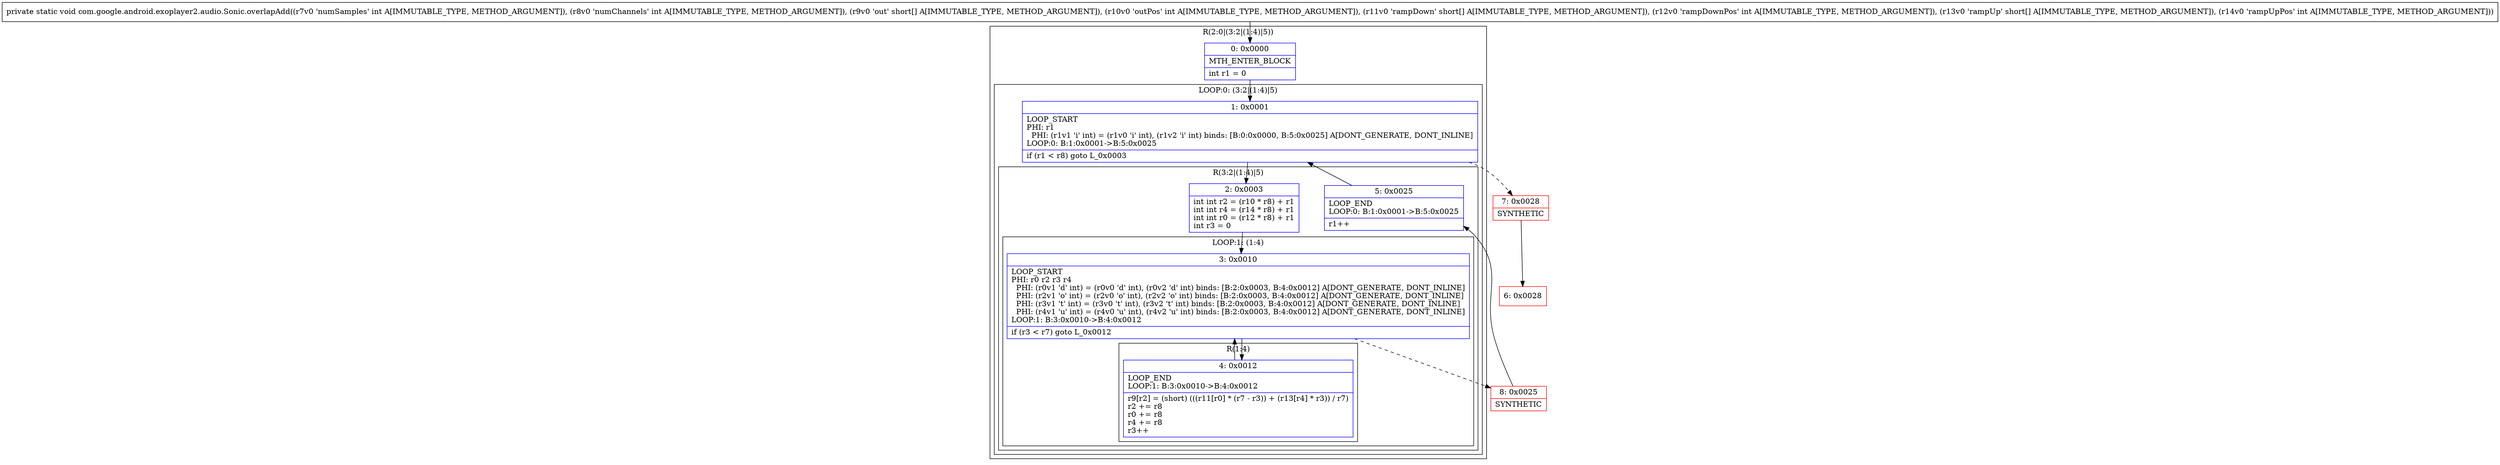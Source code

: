 digraph "CFG forcom.google.android.exoplayer2.audio.Sonic.overlapAdd(II[SI[SI[SI)V" {
subgraph cluster_Region_1212114530 {
label = "R(2:0|(3:2|(1:4)|5))";
node [shape=record,color=blue];
Node_0 [shape=record,label="{0\:\ 0x0000|MTH_ENTER_BLOCK\l|int r1 = 0\l}"];
subgraph cluster_LoopRegion_132990224 {
label = "LOOP:0: (3:2|(1:4)|5)";
node [shape=record,color=blue];
Node_1 [shape=record,label="{1\:\ 0x0001|LOOP_START\lPHI: r1 \l  PHI: (r1v1 'i' int) = (r1v0 'i' int), (r1v2 'i' int) binds: [B:0:0x0000, B:5:0x0025] A[DONT_GENERATE, DONT_INLINE]\lLOOP:0: B:1:0x0001\-\>B:5:0x0025\l|if (r1 \< r8) goto L_0x0003\l}"];
subgraph cluster_Region_985404252 {
label = "R(3:2|(1:4)|5)";
node [shape=record,color=blue];
Node_2 [shape=record,label="{2\:\ 0x0003|int int r2 = (r10 * r8) + r1\lint int r4 = (r14 * r8) + r1\lint int r0 = (r12 * r8) + r1\lint r3 = 0\l}"];
subgraph cluster_LoopRegion_1248522556 {
label = "LOOP:1: (1:4)";
node [shape=record,color=blue];
Node_3 [shape=record,label="{3\:\ 0x0010|LOOP_START\lPHI: r0 r2 r3 r4 \l  PHI: (r0v1 'd' int) = (r0v0 'd' int), (r0v2 'd' int) binds: [B:2:0x0003, B:4:0x0012] A[DONT_GENERATE, DONT_INLINE]\l  PHI: (r2v1 'o' int) = (r2v0 'o' int), (r2v2 'o' int) binds: [B:2:0x0003, B:4:0x0012] A[DONT_GENERATE, DONT_INLINE]\l  PHI: (r3v1 't' int) = (r3v0 't' int), (r3v2 't' int) binds: [B:2:0x0003, B:4:0x0012] A[DONT_GENERATE, DONT_INLINE]\l  PHI: (r4v1 'u' int) = (r4v0 'u' int), (r4v2 'u' int) binds: [B:2:0x0003, B:4:0x0012] A[DONT_GENERATE, DONT_INLINE]\lLOOP:1: B:3:0x0010\-\>B:4:0x0012\l|if (r3 \< r7) goto L_0x0012\l}"];
subgraph cluster_Region_2044036114 {
label = "R(1:4)";
node [shape=record,color=blue];
Node_4 [shape=record,label="{4\:\ 0x0012|LOOP_END\lLOOP:1: B:3:0x0010\-\>B:4:0x0012\l|r9[r2] = (short) (((r11[r0] * (r7 \- r3)) + (r13[r4] * r3)) \/ r7)\lr2 += r8\lr0 += r8\lr4 += r8\lr3++\l}"];
}
}
Node_5 [shape=record,label="{5\:\ 0x0025|LOOP_END\lLOOP:0: B:1:0x0001\-\>B:5:0x0025\l|r1++\l}"];
}
}
}
Node_6 [shape=record,color=red,label="{6\:\ 0x0028}"];
Node_7 [shape=record,color=red,label="{7\:\ 0x0028|SYNTHETIC\l}"];
Node_8 [shape=record,color=red,label="{8\:\ 0x0025|SYNTHETIC\l}"];
MethodNode[shape=record,label="{private static void com.google.android.exoplayer2.audio.Sonic.overlapAdd((r7v0 'numSamples' int A[IMMUTABLE_TYPE, METHOD_ARGUMENT]), (r8v0 'numChannels' int A[IMMUTABLE_TYPE, METHOD_ARGUMENT]), (r9v0 'out' short[] A[IMMUTABLE_TYPE, METHOD_ARGUMENT]), (r10v0 'outPos' int A[IMMUTABLE_TYPE, METHOD_ARGUMENT]), (r11v0 'rampDown' short[] A[IMMUTABLE_TYPE, METHOD_ARGUMENT]), (r12v0 'rampDownPos' int A[IMMUTABLE_TYPE, METHOD_ARGUMENT]), (r13v0 'rampUp' short[] A[IMMUTABLE_TYPE, METHOD_ARGUMENT]), (r14v0 'rampUpPos' int A[IMMUTABLE_TYPE, METHOD_ARGUMENT])) }"];
MethodNode -> Node_0;
Node_0 -> Node_1;
Node_1 -> Node_2;
Node_1 -> Node_7[style=dashed];
Node_2 -> Node_3;
Node_3 -> Node_4;
Node_3 -> Node_8[style=dashed];
Node_4 -> Node_3;
Node_5 -> Node_1;
Node_7 -> Node_6;
Node_8 -> Node_5;
}

